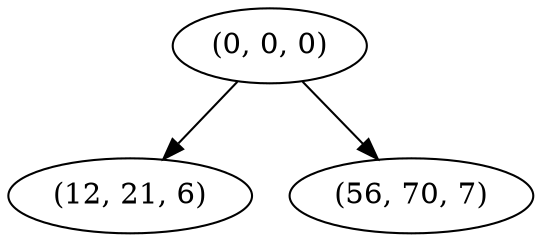 digraph tree {
    "(0, 0, 0)";
    "(12, 21, 6)";
    "(56, 70, 7)";
    "(0, 0, 0)" -> "(12, 21, 6)";
    "(0, 0, 0)" -> "(56, 70, 7)";
}

